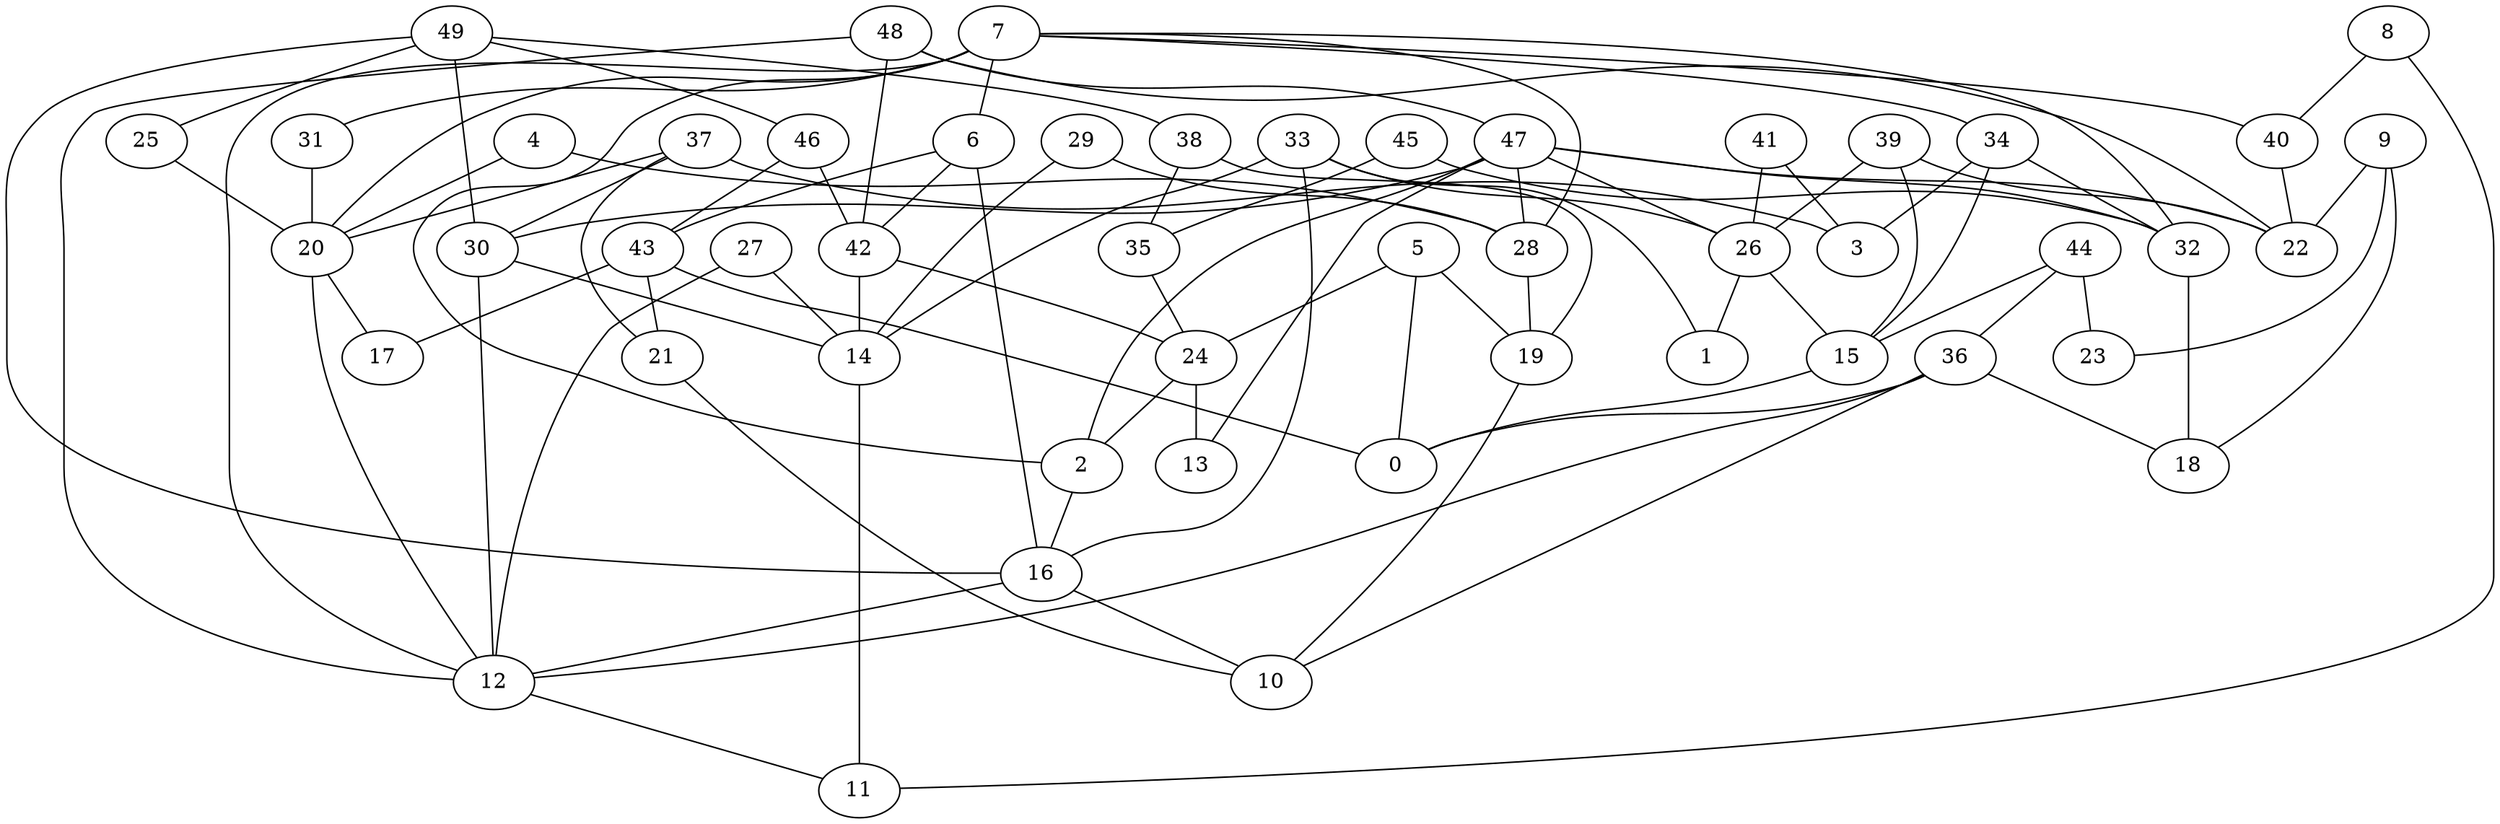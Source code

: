 digraph GG_graph {

subgraph G_graph {
edge [color = black]
"35" -> "24" [dir = none]
"27" -> "14" [dir = none]
"27" -> "12" [dir = none]
"20" -> "17" [dir = none]
"20" -> "12" [dir = none]
"48" -> "47" [dir = none]
"48" -> "42" [dir = none]
"48" -> "12" [dir = none]
"48" -> "22" [dir = none]
"9" -> "18" [dir = none]
"9" -> "22" [dir = none]
"9" -> "23" [dir = none]
"8" -> "11" [dir = none]
"8" -> "40" [dir = none]
"43" -> "21" [dir = none]
"43" -> "17" [dir = none]
"43" -> "0" [dir = none]
"40" -> "22" [dir = none]
"21" -> "10" [dir = none]
"37" -> "3" [dir = none]
"37" -> "20" [dir = none]
"37" -> "30" [dir = none]
"37" -> "21" [dir = none]
"38" -> "19" [dir = none]
"38" -> "35" [dir = none]
"4" -> "20" [dir = none]
"4" -> "28" [dir = none]
"2" -> "16" [dir = none]
"25" -> "20" [dir = none]
"5" -> "0" [dir = none]
"5" -> "19" [dir = none]
"5" -> "24" [dir = none]
"49" -> "30" [dir = none]
"49" -> "38" [dir = none]
"49" -> "25" [dir = none]
"49" -> "16" [dir = none]
"49" -> "46" [dir = none]
"42" -> "14" [dir = none]
"42" -> "24" [dir = none]
"24" -> "13" [dir = none]
"24" -> "2" [dir = none]
"29" -> "28" [dir = none]
"29" -> "14" [dir = none]
"15" -> "0" [dir = none]
"34" -> "32" [dir = none]
"34" -> "15" [dir = none]
"34" -> "3" [dir = none]
"14" -> "11" [dir = none]
"32" -> "18" [dir = none]
"26" -> "1" [dir = none]
"26" -> "15" [dir = none]
"47" -> "22" [dir = none]
"47" -> "30" [dir = none]
"47" -> "32" [dir = none]
"47" -> "28" [dir = none]
"47" -> "2" [dir = none]
"47" -> "26" [dir = none]
"47" -> "13" [dir = none]
"16" -> "10" [dir = none]
"16" -> "12" [dir = none]
"6" -> "42" [dir = none]
"6" -> "43" [dir = none]
"6" -> "16" [dir = none]
"45" -> "35" [dir = none]
"45" -> "32" [dir = none]
"30" -> "14" [dir = none]
"30" -> "12" [dir = none]
"46" -> "42" [dir = none]
"46" -> "43" [dir = none]
"7" -> "12" [dir = none]
"7" -> "2" [dir = none]
"7" -> "32" [dir = none]
"7" -> "6" [dir = none]
"7" -> "40" [dir = none]
"7" -> "20" [dir = none]
"7" -> "34" [dir = none]
"7" -> "28" [dir = none]
"7" -> "31" [dir = none]
"41" -> "26" [dir = none]
"41" -> "3" [dir = none]
"28" -> "19" [dir = none]
"31" -> "20" [dir = none]
"12" -> "11" [dir = none]
"44" -> "23" [dir = none]
"44" -> "36" [dir = none]
"44" -> "15" [dir = none]
"36" -> "18" [dir = none]
"36" -> "12" [dir = none]
"36" -> "0" [dir = none]
"36" -> "10" [dir = none]
"33" -> "16" [dir = none]
"33" -> "26" [dir = none]
"33" -> "14" [dir = none]
"33" -> "1" [dir = none]
"19" -> "10" [dir = none]
"39" -> "26" [dir = none]
"39" -> "15" [dir = none]
"39" -> "22" [dir = none]
}

}
